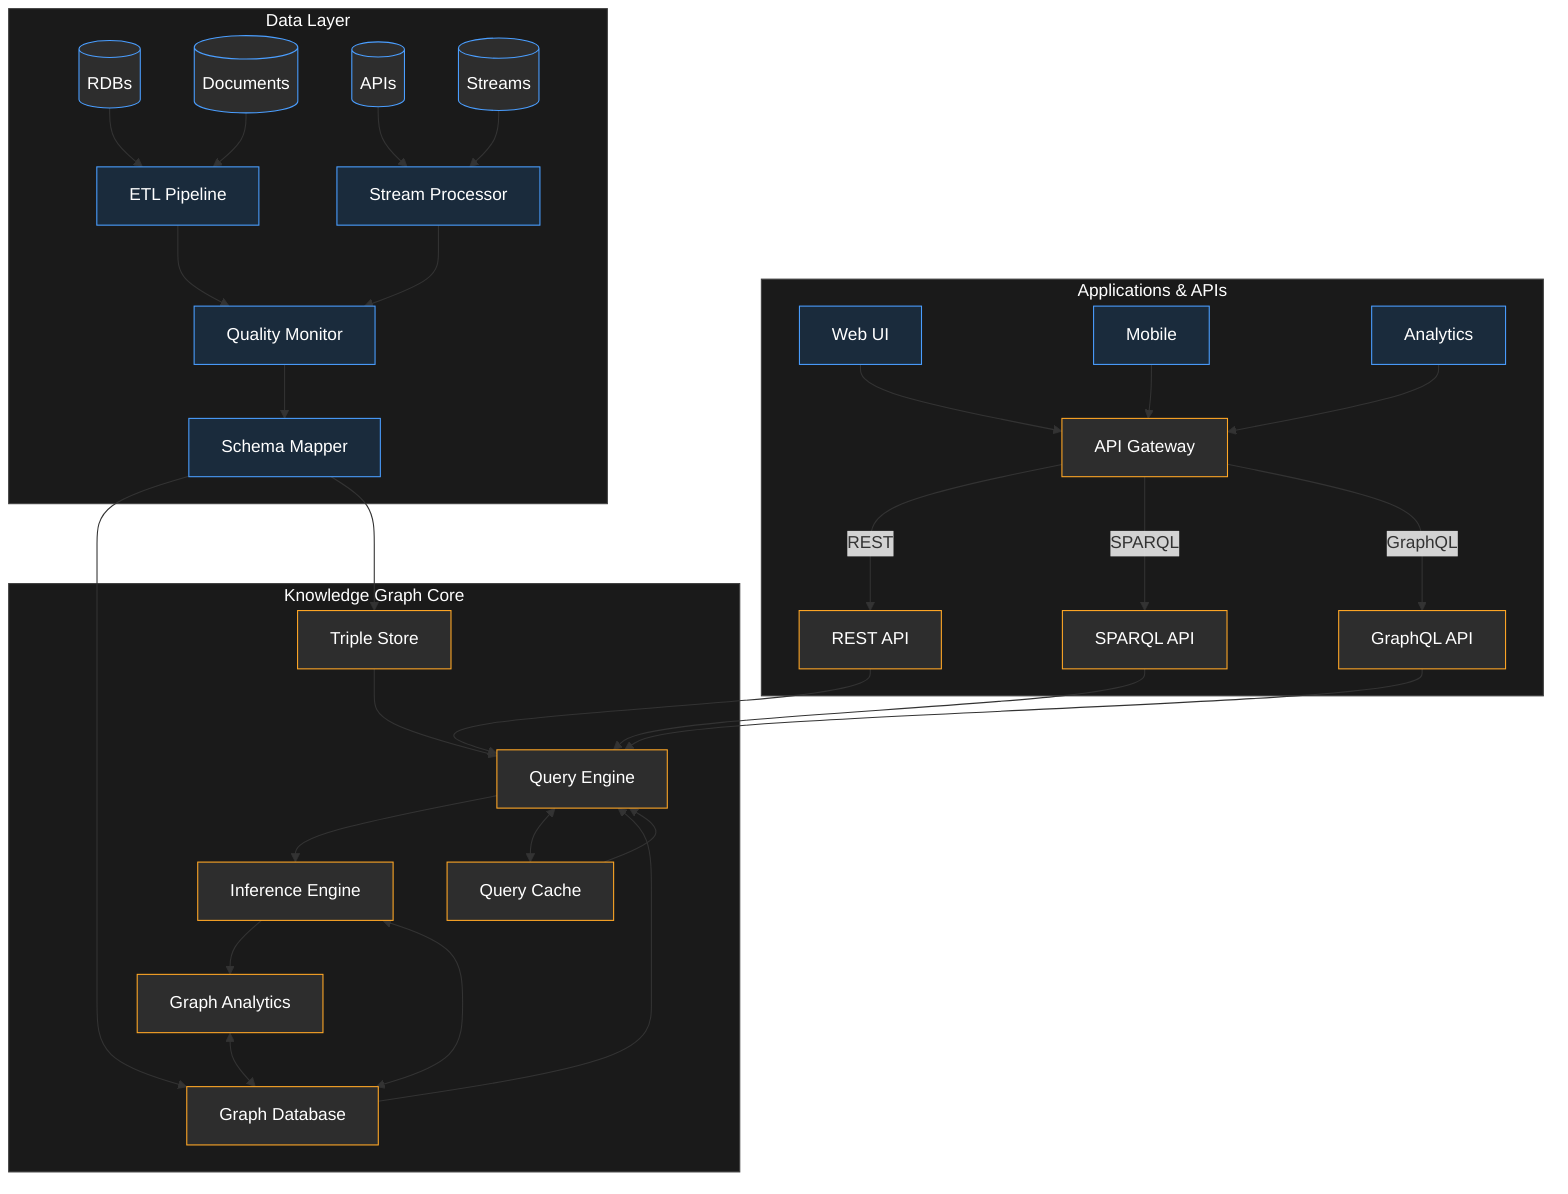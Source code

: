 flowchart TB
    %% Main Components with clear relationships
    subgraph Apps["Applications & APIs"]
        direction LR
        A1["Web UI"] --> GW["API Gateway"]
        A2["Mobile"] --> GW
        A3["Analytics"] --> GW
        
        GW --> |"REST"| S1["REST API"]
        GW --> |"SPARQL"| S2["SPARQL API"]
        GW --> |"GraphQL"| S3["GraphQL API"]
    end

    subgraph Core["Knowledge Graph Core"]
        direction TB
        %% Query & Processing
        QE["Query Engine"] --> IE["Inference Engine"]
        IE --> GA["Graph Analytics"]
        
        %% Storage & Cache
        DB["Graph Database"] --> QE
        TS["Triple Store"] --> QE
        Cache["Query Cache"] --> QE
        
        %% Bidirectional relationships
        QE <--> Cache
        IE <--> DB
        GA <--> DB
    end

    subgraph Data["Data Layer"]
        direction LR
        ETL["ETL Pipeline"] --> QM["Quality Monitor"]
        SP["Stream Processor"] --> QM
        QM --> SM["Schema Mapper"]
        
        %% Data sources
        RDB[("RDBs")] --> ETL
        DOC[("Documents")] --> ETL
        API[("APIs")] --> SP
        STREAM[("Streams")] --> SP
    end

    %% Cross-layer connections
    S1 --> QE
    S2 --> QE
    S3 --> QE
    SM --> DB
    SM --> TS

    %% Styling
    classDef apps fill:#1a2b3c,stroke:#4a9eff,color:#fff
    classDef core fill:#2d2d2d,stroke:#ffa726,color:#fff
    classDef data fill:#1a2b3c,stroke:#4a9eff,color:#fff
    classDef gateway fill:#2d2d2d,stroke:#ffa726,color:#fff
    classDef source fill:#2d2d2d,stroke:#4a9eff,color:#fff
    classDef subgraphStyle fill:#1a1a1a,stroke:#404040,color:#fff

    %% Apply styles
    class A1,A2,A3 apps
    class GW,S1,S2,S3 gateway
    class QE,IE,GA,DB,TS,Cache core
    class ETL,SP,QM,SM data
    class RDB,DOC,API,STREAM source
    class Apps,Core,Data subgraphStyle